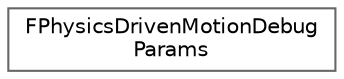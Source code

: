 digraph "Graphical Class Hierarchy"
{
 // INTERACTIVE_SVG=YES
 // LATEX_PDF_SIZE
  bgcolor="transparent";
  edge [fontname=Helvetica,fontsize=10,labelfontname=Helvetica,labelfontsize=10];
  node [fontname=Helvetica,fontsize=10,shape=box,height=0.2,width=0.4];
  rankdir="LR";
  Node0 [id="Node000000",label="FPhysicsDrivenMotionDebug\lParams",height=0.2,width=0.4,color="grey40", fillcolor="white", style="filled",URL="$da/d3a/structFPhysicsDrivenMotionDebugParams.html",tooltip=" "];
}
